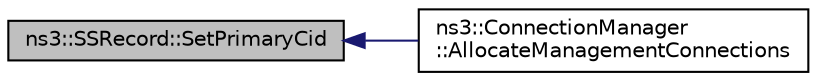 digraph "ns3::SSRecord::SetPrimaryCid"
{
  edge [fontname="Helvetica",fontsize="10",labelfontname="Helvetica",labelfontsize="10"];
  node [fontname="Helvetica",fontsize="10",shape=record];
  rankdir="LR";
  Node1 [label="ns3::SSRecord::SetPrimaryCid",height=0.2,width=0.4,color="black", fillcolor="grey75", style="filled", fontcolor="black"];
  Node1 -> Node2 [dir="back",color="midnightblue",fontsize="10",style="solid"];
  Node2 [label="ns3::ConnectionManager\l::AllocateManagementConnections",height=0.2,width=0.4,color="black", fillcolor="white", style="filled",URL="$d4/df6/classns3_1_1ConnectionManager.html#a3eeae1aedd0ae2ced29065c0efbc3977",tooltip="allocates the management connection for an ss record. This method is only used by BS ..."];
}
